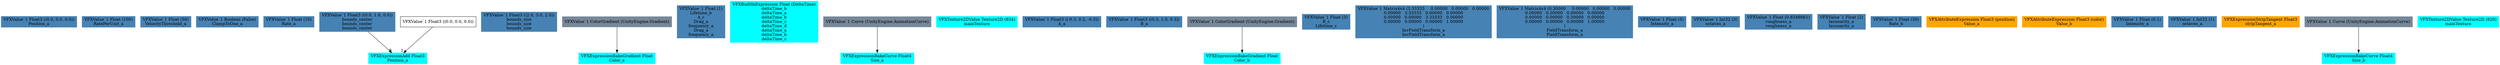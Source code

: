 digraph G {
node0 [shape="box" color="steelblue" style="filled" label="VFXValue`1 Float3 ((0.0, 0.0, 0.0))
Position_a"]
node1 [shape="box" color="steelblue" style="filled" label="VFXValue`1 Float (100)
RatePerUnit_a"]
node2 [shape="box" color="steelblue" style="filled" label="VFXValue`1 Float (50)
VelocityThreshold_a"]
node3 [shape="box" color="steelblue" style="filled" label="VFXValue`1 Boolean (False)
ClampToOne_a"]
node4 [shape="box" color="steelblue" style="filled" label="VFXValue`1 Float (10)
Rate_a"]
node5 [shape="box" color="steelblue" style="filled" label="VFXValue`1 Float3 ((0.0, 1.0, 0.0))
bounds_center
bounds_center
bounds_center"]
node6 [shape="box" color="steelblue" style="filled" label="VFXValue`1 Float3 ((2.0, 3.0, 2.0))
bounds_size
bounds_size
bounds_size"]
node7 [shape="box" color="cyan" style="filled" label="VFXExpressionBakeGradient Float
Color_a"]
node8 [shape="box" color="lightslategray" style="filled" label="VFXValue`1 ColorGradient (UnityEngine.Gradient)"]
node9 [shape="box" color="steelblue" style="filled" label="VFXValue`1 Float (1)
Lifetime_b
A_c
Drag_a
frequency_a
Drag_a
frequency_a"]
node10 [shape="box" color="cyan" style="filled" label="VFXExpressionAdd Float3
Position_a"]
node11 [shape="box" label="VFXValue`1 Float3 ((0.0, 0.0, 0.0))"]
node12 [shape="box" color="cyan" style="filled" label="VFXBuiltInExpression Float (DeltaTime)
deltaTime_b
deltaTime_a
deltaTime_b
deltaTime_c
deltaTime_d
deltaTime_a
deltaTime_b
deltaTime_c"]
node13 [shape="box" color="cyan" style="filled" label="VFXExpressionBakeCurve Float4
Size_a"]
node14 [shape="box" color="lightslategray" style="filled" label="VFXValue`1 Curve (UnityEngine.AnimationCurve)"]
node15 [shape="box" color="cyan" style="filled" label="VFXTexture2DValue Texture2D (834)
mainTexture"]
node16 [shape="box" color="steelblue" style="filled" label="VFXValue`1 Float3 ((-0.3, 0.2, -0.3))
A_a"]
node17 [shape="box" color="steelblue" style="filled" label="VFXValue`1 Float3 ((0.3, 1.0, 0.3))
B_a"]
node18 [shape="box" color="cyan" style="filled" label="VFXExpressionBakeGradient Float
Color_b"]
node19 [shape="box" color="lightslategray" style="filled" label="VFXValue`1 ColorGradient (UnityEngine.Gradient)"]
node20 [shape="box" color="steelblue" style="filled" label="VFXValue`1 Float (3)
B_c
Lifetime_c"]
node21 [shape="box" color="steelblue" style="filled" label="VFXValue`1 Matrix4x4 (3.33333	0.00000	0.00000	0.00000
0.00000	3.33333	0.00000	0.00000
0.00000	0.00000	3.33333	0.00000
0.00000	0.00000	0.00000	1.00000
)
InvFieldTransform_a
InvFieldTransform_a"]
node22 [shape="box" color="steelblue" style="filled" label="VFXValue`1 Matrix4x4 (0.30000	0.00000	0.00000	0.00000
0.00000	0.30000	0.00000	0.00000
0.00000	0.00000	0.30000	0.00000
0.00000	0.00000	0.00000	1.00000
)
FieldTransform_a
FieldTransform_a"]
node23 [shape="box" color="steelblue" style="filled" label="VFXValue`1 Float (5)
Intensity_a"]
node24 [shape="box" color="steelblue" style="filled" label="VFXValue`1 Int32 (3)
octaves_a"]
node25 [shape="box" color="steelblue" style="filled" label="VFXValue`1 Float (0.8348661)
roughness_a
roughness_a"]
node26 [shape="box" color="steelblue" style="filled" label="VFXValue`1 Float (2)
lacunarity_a
lacunarity_a"]
node27 [shape="box" color="steelblue" style="filled" label="VFXValue`1 Float (30)
Rate_b"]
node28 [shape="box" color="orange" style="filled" label="VFXAttributeExpression Float3 (position)
Value_a"]
node29 [shape="box" color="orange" style="filled" label="VFXAttributeExpression Float3 (color)
Value_b"]
node30 [shape="box" color="steelblue" style="filled" label="VFXValue`1 Float (0.1)
Intensity_a"]
node31 [shape="box" color="steelblue" style="filled" label="VFXValue`1 Int32 (1)
octaves_a"]
node32 [shape="box" color="orange" style="filled" label="VFXExpressionStripTangent Float3
stripTangent_a"]
node33 [shape="box" color="cyan" style="filled" label="VFXExpressionBakeCurve Float4
Size_b"]
node34 [shape="box" color="lightslategray" style="filled" label="VFXValue`1 Curve (UnityEngine.AnimationCurve)"]
node35 [shape="box" color="cyan" style="filled" label="VFXTexture2DValue Texture2D (820)
mainTexture"]
node8 -> node7 
node5 -> node10 [headlabel="0"]
node11 -> node10 [headlabel="1"]
node14 -> node13 
node19 -> node18 
node34 -> node33 
}

